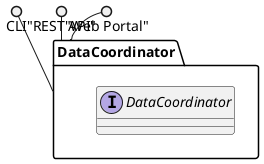 @startuml

package "DataCoordinator" {
  interface "DataCoordinator" {
  }
}

CLI ()-- "DataCoordinator"
"REST API" ()-- "DataCoordinator"
"Web Portal" ()-- "DataCoordinator"


@enduml
